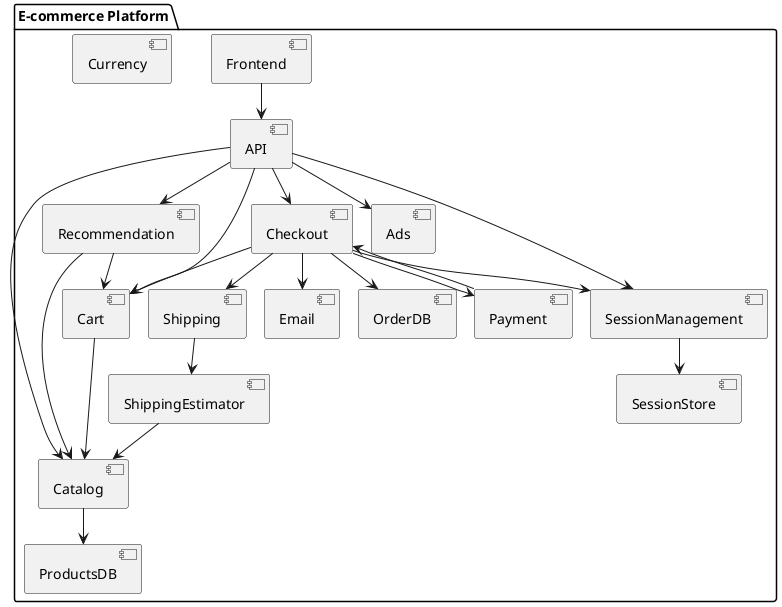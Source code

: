 @startuml
!pragma layout smetana

package "E-commerce Platform" {
    [Frontend] as Frontend
    [API] as API
    [Catalog] as Catalog
    [Cart] as Cart
    [Checkout] as Checkout
    [Payment] as Payment
    [Shipping] as Shipping
    [ShippingEstimator] as ShippingEstimator
    [Currency] as Currency
    [Recommendation] as Recommendation
    [Ads] as Ads
    [Email] as Email
    [SessionManagement] as SessionManagement
    [SessionStore] as SessionStore
    [ProductsDB] as ProductsDB
    [OrderDB] as OrderDB

    Frontend --> API
    API --> Catalog
    API --> Cart
    API --> Checkout
    API --> Recommendation
    API --> Ads
    API --> SessionManagement

    Cart --> Catalog

    Checkout --> Cart
    Checkout --> Payment
    Checkout --> Shipping
    Checkout --> Email
    Checkout --> OrderDB

    Payment --> Checkout

    Shipping --> ShippingEstimator
    ShippingEstimator --> Catalog

    Recommendation --> Cart
    Recommendation --> Catalog

    Catalog --> ProductsDB
    SessionManagement --> SessionStore
    Checkout --> SessionManagement
}
@enduml
